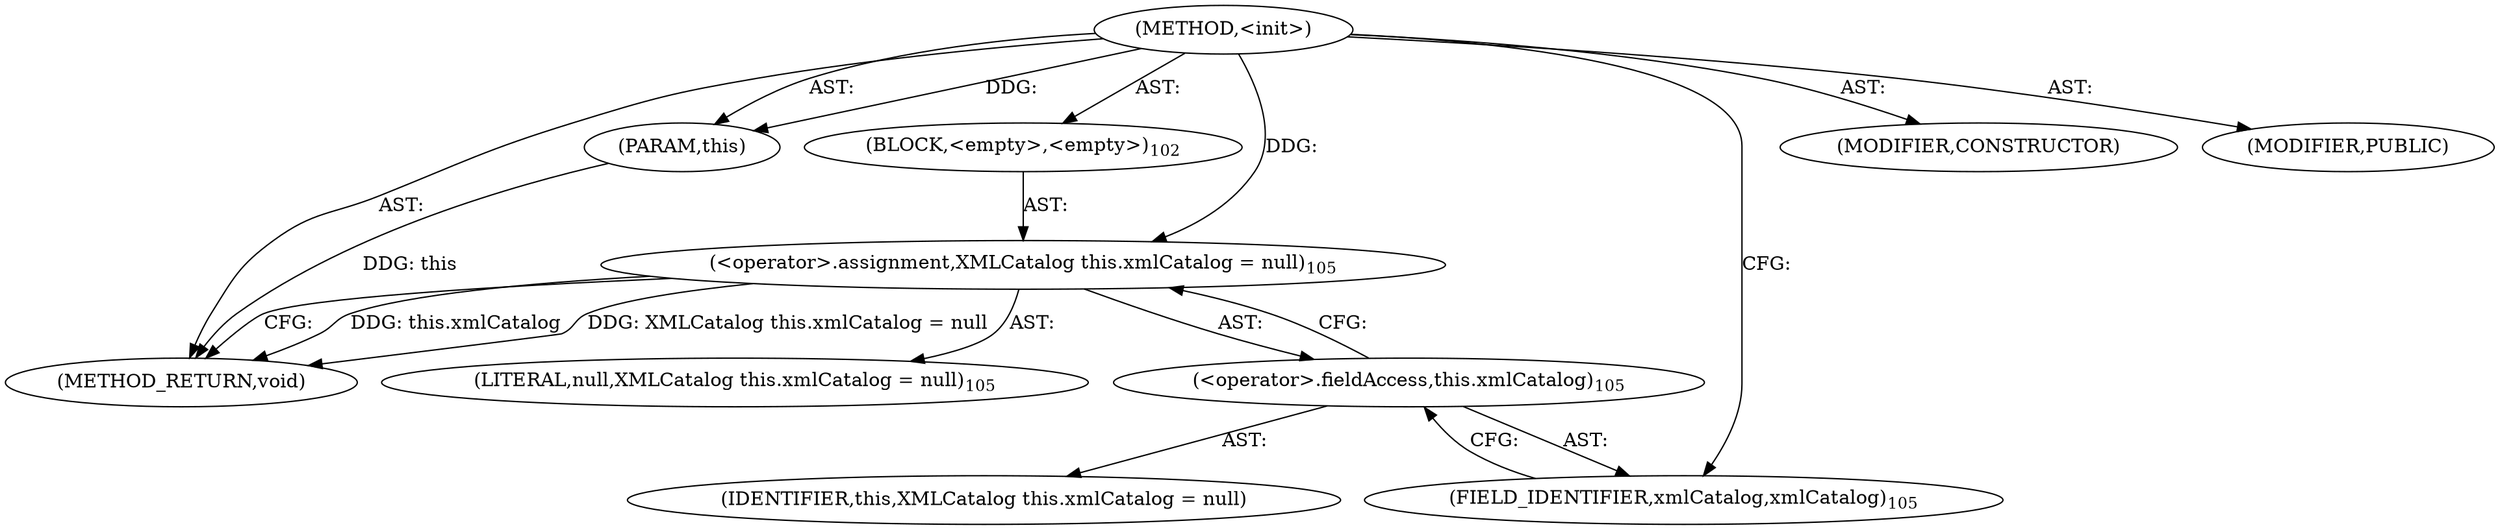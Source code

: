 digraph "&lt;init&gt;" {  
"111669149700" [label = <(METHOD,&lt;init&gt;)> ]
"115964117004" [label = <(PARAM,this)> ]
"25769803787" [label = <(BLOCK,&lt;empty&gt;,&lt;empty&gt;)<SUB>102</SUB>> ]
"30064771113" [label = <(&lt;operator&gt;.assignment,XMLCatalog this.xmlCatalog = null)<SUB>105</SUB>> ]
"30064771114" [label = <(&lt;operator&gt;.fieldAccess,this.xmlCatalog)<SUB>105</SUB>> ]
"68719476779" [label = <(IDENTIFIER,this,XMLCatalog this.xmlCatalog = null)> ]
"55834574851" [label = <(FIELD_IDENTIFIER,xmlCatalog,xmlCatalog)<SUB>105</SUB>> ]
"90194313217" [label = <(LITERAL,null,XMLCatalog this.xmlCatalog = null)<SUB>105</SUB>> ]
"133143986185" [label = <(MODIFIER,CONSTRUCTOR)> ]
"133143986186" [label = <(MODIFIER,PUBLIC)> ]
"128849018884" [label = <(METHOD_RETURN,void)> ]
  "111669149700" -> "115964117004"  [ label = "AST: "] 
  "111669149700" -> "25769803787"  [ label = "AST: "] 
  "111669149700" -> "133143986185"  [ label = "AST: "] 
  "111669149700" -> "133143986186"  [ label = "AST: "] 
  "111669149700" -> "128849018884"  [ label = "AST: "] 
  "25769803787" -> "30064771113"  [ label = "AST: "] 
  "30064771113" -> "30064771114"  [ label = "AST: "] 
  "30064771113" -> "90194313217"  [ label = "AST: "] 
  "30064771114" -> "68719476779"  [ label = "AST: "] 
  "30064771114" -> "55834574851"  [ label = "AST: "] 
  "30064771113" -> "128849018884"  [ label = "CFG: "] 
  "30064771114" -> "30064771113"  [ label = "CFG: "] 
  "55834574851" -> "30064771114"  [ label = "CFG: "] 
  "111669149700" -> "55834574851"  [ label = "CFG: "] 
  "115964117004" -> "128849018884"  [ label = "DDG: this"] 
  "30064771113" -> "128849018884"  [ label = "DDG: this.xmlCatalog"] 
  "30064771113" -> "128849018884"  [ label = "DDG: XMLCatalog this.xmlCatalog = null"] 
  "111669149700" -> "115964117004"  [ label = "DDG: "] 
  "111669149700" -> "30064771113"  [ label = "DDG: "] 
}

